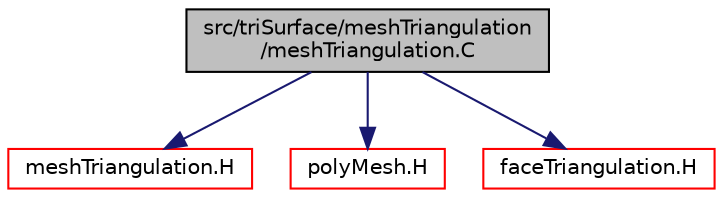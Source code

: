 digraph "src/triSurface/meshTriangulation/meshTriangulation.C"
{
  bgcolor="transparent";
  edge [fontname="Helvetica",fontsize="10",labelfontname="Helvetica",labelfontsize="10"];
  node [fontname="Helvetica",fontsize="10",shape=record];
  Node0 [label="src/triSurface/meshTriangulation\l/meshTriangulation.C",height=0.2,width=0.4,color="black", fillcolor="grey75", style="filled", fontcolor="black"];
  Node0 -> Node1 [color="midnightblue",fontsize="10",style="solid",fontname="Helvetica"];
  Node1 [label="meshTriangulation.H",height=0.2,width=0.4,color="red",URL="$a17420.html"];
  Node0 -> Node181 [color="midnightblue",fontsize="10",style="solid",fontname="Helvetica"];
  Node181 [label="polyMesh.H",height=0.2,width=0.4,color="red",URL="$a12398.html"];
  Node0 -> Node253 [color="midnightblue",fontsize="10",style="solid",fontname="Helvetica"];
  Node253 [label="faceTriangulation.H",height=0.2,width=0.4,color="red",URL="$a17414.html"];
}
